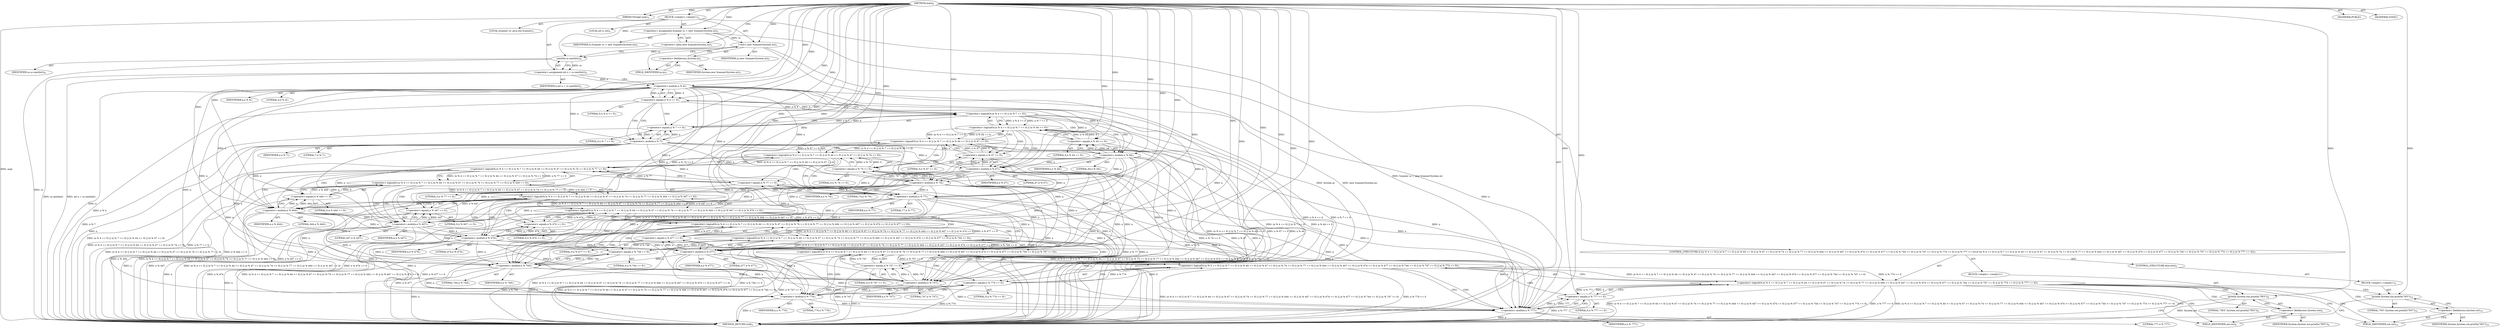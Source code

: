 digraph "main" {  
"19" [label = <(METHOD,main)<SUB>4</SUB>> ]
"20" [label = <(PARAM,String[] args)<SUB>4</SUB>> ]
"21" [label = <(BLOCK,&lt;empty&gt;,&lt;empty&gt;)<SUB>4</SUB>> ]
"4" [label = <(LOCAL,Scanner sc: java.util.Scanner)<SUB>5</SUB>> ]
"22" [label = <(&lt;operator&gt;.assignment,Scanner sc = new Scanner(System.in))<SUB>5</SUB>> ]
"23" [label = <(IDENTIFIER,sc,Scanner sc = new Scanner(System.in))<SUB>5</SUB>> ]
"24" [label = <(&lt;operator&gt;.alloc,new Scanner(System.in))<SUB>5</SUB>> ]
"25" [label = <(&lt;init&gt;,new Scanner(System.in))<SUB>5</SUB>> ]
"3" [label = <(IDENTIFIER,sc,new Scanner(System.in))<SUB>5</SUB>> ]
"26" [label = <(&lt;operator&gt;.fieldAccess,System.in)<SUB>5</SUB>> ]
"27" [label = <(IDENTIFIER,System,new Scanner(System.in))<SUB>5</SUB>> ]
"28" [label = <(FIELD_IDENTIFIER,in,in)<SUB>5</SUB>> ]
"29" [label = <(LOCAL,int n: int)<SUB>6</SUB>> ]
"30" [label = <(&lt;operator&gt;.assignment,int n = sc.nextInt())<SUB>6</SUB>> ]
"31" [label = <(IDENTIFIER,n,int n = sc.nextInt())<SUB>6</SUB>> ]
"32" [label = <(nextInt,sc.nextInt())<SUB>6</SUB>> ]
"33" [label = <(IDENTIFIER,sc,sc.nextInt())<SUB>6</SUB>> ]
"34" [label = <(CONTROL_STRUCTURE,if ((n % 4 == 0) || (n % 7 == 0) || (n % 44 == 0) || (n % 47 == 0) || (n % 74 == 0) || (n % 77 == 0) || (n % 444 == 0) || (n % 447 == 0) || (n % 474 == 0) || (n % 477 == 0) || (n % 744 == 0) || (n % 747 == 0) || (n % 774 == 0) || (n % 777 == 0)),if ((n % 4 == 0) || (n % 7 == 0) || (n % 44 == 0) || (n % 47 == 0) || (n % 74 == 0) || (n % 77 == 0) || (n % 444 == 0) || (n % 447 == 0) || (n % 474 == 0) || (n % 477 == 0) || (n % 744 == 0) || (n % 747 == 0) || (n % 774 == 0) || (n % 777 == 0)))<SUB>7</SUB>> ]
"35" [label = <(&lt;operator&gt;.logicalOr,(n % 4 == 0) || (n % 7 == 0) || (n % 44 == 0) || (n % 47 == 0) || (n % 74 == 0) || (n % 77 == 0) || (n % 444 == 0) || (n % 447 == 0) || (n % 474 == 0) || (n % 477 == 0) || (n % 744 == 0) || (n % 747 == 0) || (n % 774 == 0) || (n % 777 == 0))<SUB>7</SUB>> ]
"36" [label = <(&lt;operator&gt;.logicalOr,(n % 4 == 0) || (n % 7 == 0) || (n % 44 == 0) || (n % 47 == 0) || (n % 74 == 0) || (n % 77 == 0) || (n % 444 == 0) || (n % 447 == 0) || (n % 474 == 0) || (n % 477 == 0) || (n % 744 == 0) || (n % 747 == 0) || (n % 774 == 0))<SUB>7</SUB>> ]
"37" [label = <(&lt;operator&gt;.logicalOr,(n % 4 == 0) || (n % 7 == 0) || (n % 44 == 0) || (n % 47 == 0) || (n % 74 == 0) || (n % 77 == 0) || (n % 444 == 0) || (n % 447 == 0) || (n % 474 == 0) || (n % 477 == 0) || (n % 744 == 0) || (n % 747 == 0))<SUB>7</SUB>> ]
"38" [label = <(&lt;operator&gt;.logicalOr,(n % 4 == 0) || (n % 7 == 0) || (n % 44 == 0) || (n % 47 == 0) || (n % 74 == 0) || (n % 77 == 0) || (n % 444 == 0) || (n % 447 == 0) || (n % 474 == 0) || (n % 477 == 0) || (n % 744 == 0))<SUB>7</SUB>> ]
"39" [label = <(&lt;operator&gt;.logicalOr,(n % 4 == 0) || (n % 7 == 0) || (n % 44 == 0) || (n % 47 == 0) || (n % 74 == 0) || (n % 77 == 0) || (n % 444 == 0) || (n % 447 == 0) || (n % 474 == 0) || (n % 477 == 0))<SUB>7</SUB>> ]
"40" [label = <(&lt;operator&gt;.logicalOr,(n % 4 == 0) || (n % 7 == 0) || (n % 44 == 0) || (n % 47 == 0) || (n % 74 == 0) || (n % 77 == 0) || (n % 444 == 0) || (n % 447 == 0) || (n % 474 == 0))<SUB>7</SUB>> ]
"41" [label = <(&lt;operator&gt;.logicalOr,(n % 4 == 0) || (n % 7 == 0) || (n % 44 == 0) || (n % 47 == 0) || (n % 74 == 0) || (n % 77 == 0) || (n % 444 == 0) || (n % 447 == 0))<SUB>7</SUB>> ]
"42" [label = <(&lt;operator&gt;.logicalOr,(n % 4 == 0) || (n % 7 == 0) || (n % 44 == 0) || (n % 47 == 0) || (n % 74 == 0) || (n % 77 == 0) || (n % 444 == 0))<SUB>7</SUB>> ]
"43" [label = <(&lt;operator&gt;.logicalOr,(n % 4 == 0) || (n % 7 == 0) || (n % 44 == 0) || (n % 47 == 0) || (n % 74 == 0) || (n % 77 == 0))<SUB>7</SUB>> ]
"44" [label = <(&lt;operator&gt;.logicalOr,(n % 4 == 0) || (n % 7 == 0) || (n % 44 == 0) || (n % 47 == 0) || (n % 74 == 0))<SUB>7</SUB>> ]
"45" [label = <(&lt;operator&gt;.logicalOr,(n % 4 == 0) || (n % 7 == 0) || (n % 44 == 0) || (n % 47 == 0))<SUB>7</SUB>> ]
"46" [label = <(&lt;operator&gt;.logicalOr,(n % 4 == 0) || (n % 7 == 0) || (n % 44 == 0))<SUB>7</SUB>> ]
"47" [label = <(&lt;operator&gt;.logicalOr,(n % 4 == 0) || (n % 7 == 0))<SUB>7</SUB>> ]
"48" [label = <(&lt;operator&gt;.equals,n % 4 == 0)<SUB>7</SUB>> ]
"49" [label = <(&lt;operator&gt;.modulo,n % 4)<SUB>7</SUB>> ]
"50" [label = <(IDENTIFIER,n,n % 4)<SUB>7</SUB>> ]
"51" [label = <(LITERAL,4,n % 4)<SUB>7</SUB>> ]
"52" [label = <(LITERAL,0,n % 4 == 0)<SUB>7</SUB>> ]
"53" [label = <(&lt;operator&gt;.equals,n % 7 == 0)<SUB>7</SUB>> ]
"54" [label = <(&lt;operator&gt;.modulo,n % 7)<SUB>7</SUB>> ]
"55" [label = <(IDENTIFIER,n,n % 7)<SUB>7</SUB>> ]
"56" [label = <(LITERAL,7,n % 7)<SUB>7</SUB>> ]
"57" [label = <(LITERAL,0,n % 7 == 0)<SUB>7</SUB>> ]
"58" [label = <(&lt;operator&gt;.equals,n % 44 == 0)<SUB>7</SUB>> ]
"59" [label = <(&lt;operator&gt;.modulo,n % 44)<SUB>7</SUB>> ]
"60" [label = <(IDENTIFIER,n,n % 44)<SUB>7</SUB>> ]
"61" [label = <(LITERAL,44,n % 44)<SUB>7</SUB>> ]
"62" [label = <(LITERAL,0,n % 44 == 0)<SUB>7</SUB>> ]
"63" [label = <(&lt;operator&gt;.equals,n % 47 == 0)<SUB>7</SUB>> ]
"64" [label = <(&lt;operator&gt;.modulo,n % 47)<SUB>7</SUB>> ]
"65" [label = <(IDENTIFIER,n,n % 47)<SUB>7</SUB>> ]
"66" [label = <(LITERAL,47,n % 47)<SUB>7</SUB>> ]
"67" [label = <(LITERAL,0,n % 47 == 0)<SUB>7</SUB>> ]
"68" [label = <(&lt;operator&gt;.equals,n % 74 == 0)<SUB>7</SUB>> ]
"69" [label = <(&lt;operator&gt;.modulo,n % 74)<SUB>7</SUB>> ]
"70" [label = <(IDENTIFIER,n,n % 74)<SUB>7</SUB>> ]
"71" [label = <(LITERAL,74,n % 74)<SUB>7</SUB>> ]
"72" [label = <(LITERAL,0,n % 74 == 0)<SUB>7</SUB>> ]
"73" [label = <(&lt;operator&gt;.equals,n % 77 == 0)<SUB>7</SUB>> ]
"74" [label = <(&lt;operator&gt;.modulo,n % 77)<SUB>7</SUB>> ]
"75" [label = <(IDENTIFIER,n,n % 77)<SUB>7</SUB>> ]
"76" [label = <(LITERAL,77,n % 77)<SUB>7</SUB>> ]
"77" [label = <(LITERAL,0,n % 77 == 0)<SUB>7</SUB>> ]
"78" [label = <(&lt;operator&gt;.equals,n % 444 == 0)<SUB>7</SUB>> ]
"79" [label = <(&lt;operator&gt;.modulo,n % 444)<SUB>7</SUB>> ]
"80" [label = <(IDENTIFIER,n,n % 444)<SUB>7</SUB>> ]
"81" [label = <(LITERAL,444,n % 444)<SUB>7</SUB>> ]
"82" [label = <(LITERAL,0,n % 444 == 0)<SUB>7</SUB>> ]
"83" [label = <(&lt;operator&gt;.equals,n % 447 == 0)<SUB>7</SUB>> ]
"84" [label = <(&lt;operator&gt;.modulo,n % 447)<SUB>7</SUB>> ]
"85" [label = <(IDENTIFIER,n,n % 447)<SUB>7</SUB>> ]
"86" [label = <(LITERAL,447,n % 447)<SUB>7</SUB>> ]
"87" [label = <(LITERAL,0,n % 447 == 0)<SUB>7</SUB>> ]
"88" [label = <(&lt;operator&gt;.equals,n % 474 == 0)<SUB>7</SUB>> ]
"89" [label = <(&lt;operator&gt;.modulo,n % 474)<SUB>7</SUB>> ]
"90" [label = <(IDENTIFIER,n,n % 474)<SUB>7</SUB>> ]
"91" [label = <(LITERAL,474,n % 474)<SUB>7</SUB>> ]
"92" [label = <(LITERAL,0,n % 474 == 0)<SUB>7</SUB>> ]
"93" [label = <(&lt;operator&gt;.equals,n % 477 == 0)<SUB>7</SUB>> ]
"94" [label = <(&lt;operator&gt;.modulo,n % 477)<SUB>7</SUB>> ]
"95" [label = <(IDENTIFIER,n,n % 477)<SUB>7</SUB>> ]
"96" [label = <(LITERAL,477,n % 477)<SUB>7</SUB>> ]
"97" [label = <(LITERAL,0,n % 477 == 0)<SUB>7</SUB>> ]
"98" [label = <(&lt;operator&gt;.equals,n % 744 == 0)<SUB>7</SUB>> ]
"99" [label = <(&lt;operator&gt;.modulo,n % 744)<SUB>7</SUB>> ]
"100" [label = <(IDENTIFIER,n,n % 744)<SUB>7</SUB>> ]
"101" [label = <(LITERAL,744,n % 744)<SUB>7</SUB>> ]
"102" [label = <(LITERAL,0,n % 744 == 0)<SUB>7</SUB>> ]
"103" [label = <(&lt;operator&gt;.equals,n % 747 == 0)<SUB>7</SUB>> ]
"104" [label = <(&lt;operator&gt;.modulo,n % 747)<SUB>7</SUB>> ]
"105" [label = <(IDENTIFIER,n,n % 747)<SUB>7</SUB>> ]
"106" [label = <(LITERAL,747,n % 747)<SUB>7</SUB>> ]
"107" [label = <(LITERAL,0,n % 747 == 0)<SUB>7</SUB>> ]
"108" [label = <(&lt;operator&gt;.equals,n % 774 == 0)<SUB>7</SUB>> ]
"109" [label = <(&lt;operator&gt;.modulo,n % 774)<SUB>7</SUB>> ]
"110" [label = <(IDENTIFIER,n,n % 774)<SUB>7</SUB>> ]
"111" [label = <(LITERAL,774,n % 774)<SUB>7</SUB>> ]
"112" [label = <(LITERAL,0,n % 774 == 0)<SUB>7</SUB>> ]
"113" [label = <(&lt;operator&gt;.equals,n % 777 == 0)<SUB>7</SUB>> ]
"114" [label = <(&lt;operator&gt;.modulo,n % 777)<SUB>7</SUB>> ]
"115" [label = <(IDENTIFIER,n,n % 777)<SUB>7</SUB>> ]
"116" [label = <(LITERAL,777,n % 777)<SUB>7</SUB>> ]
"117" [label = <(LITERAL,0,n % 777 == 0)<SUB>7</SUB>> ]
"118" [label = <(BLOCK,&lt;empty&gt;,&lt;empty&gt;)<SUB>7</SUB>> ]
"119" [label = <(println,System.out.println(&quot;YES&quot;))<SUB>8</SUB>> ]
"120" [label = <(&lt;operator&gt;.fieldAccess,System.out)<SUB>8</SUB>> ]
"121" [label = <(IDENTIFIER,System,System.out.println(&quot;YES&quot;))<SUB>8</SUB>> ]
"122" [label = <(FIELD_IDENTIFIER,out,out)<SUB>8</SUB>> ]
"123" [label = <(LITERAL,&quot;YES&quot;,System.out.println(&quot;YES&quot;))<SUB>8</SUB>> ]
"124" [label = <(CONTROL_STRUCTURE,else,else)<SUB>9</SUB>> ]
"125" [label = <(BLOCK,&lt;empty&gt;,&lt;empty&gt;)<SUB>9</SUB>> ]
"126" [label = <(println,System.out.println(&quot;NO&quot;))<SUB>10</SUB>> ]
"127" [label = <(&lt;operator&gt;.fieldAccess,System.out)<SUB>10</SUB>> ]
"128" [label = <(IDENTIFIER,System,System.out.println(&quot;NO&quot;))<SUB>10</SUB>> ]
"129" [label = <(FIELD_IDENTIFIER,out,out)<SUB>10</SUB>> ]
"130" [label = <(LITERAL,&quot;NO&quot;,System.out.println(&quot;NO&quot;))<SUB>10</SUB>> ]
"131" [label = <(MODIFIER,PUBLIC)> ]
"132" [label = <(MODIFIER,STATIC)> ]
"133" [label = <(METHOD_RETURN,void)<SUB>4</SUB>> ]
  "19" -> "20"  [ label = "AST: "] 
  "19" -> "21"  [ label = "AST: "] 
  "19" -> "131"  [ label = "AST: "] 
  "19" -> "132"  [ label = "AST: "] 
  "19" -> "133"  [ label = "AST: "] 
  "21" -> "4"  [ label = "AST: "] 
  "21" -> "22"  [ label = "AST: "] 
  "21" -> "25"  [ label = "AST: "] 
  "21" -> "29"  [ label = "AST: "] 
  "21" -> "30"  [ label = "AST: "] 
  "21" -> "34"  [ label = "AST: "] 
  "22" -> "23"  [ label = "AST: "] 
  "22" -> "24"  [ label = "AST: "] 
  "25" -> "3"  [ label = "AST: "] 
  "25" -> "26"  [ label = "AST: "] 
  "26" -> "27"  [ label = "AST: "] 
  "26" -> "28"  [ label = "AST: "] 
  "30" -> "31"  [ label = "AST: "] 
  "30" -> "32"  [ label = "AST: "] 
  "32" -> "33"  [ label = "AST: "] 
  "34" -> "35"  [ label = "AST: "] 
  "34" -> "118"  [ label = "AST: "] 
  "34" -> "124"  [ label = "AST: "] 
  "35" -> "36"  [ label = "AST: "] 
  "35" -> "113"  [ label = "AST: "] 
  "36" -> "37"  [ label = "AST: "] 
  "36" -> "108"  [ label = "AST: "] 
  "37" -> "38"  [ label = "AST: "] 
  "37" -> "103"  [ label = "AST: "] 
  "38" -> "39"  [ label = "AST: "] 
  "38" -> "98"  [ label = "AST: "] 
  "39" -> "40"  [ label = "AST: "] 
  "39" -> "93"  [ label = "AST: "] 
  "40" -> "41"  [ label = "AST: "] 
  "40" -> "88"  [ label = "AST: "] 
  "41" -> "42"  [ label = "AST: "] 
  "41" -> "83"  [ label = "AST: "] 
  "42" -> "43"  [ label = "AST: "] 
  "42" -> "78"  [ label = "AST: "] 
  "43" -> "44"  [ label = "AST: "] 
  "43" -> "73"  [ label = "AST: "] 
  "44" -> "45"  [ label = "AST: "] 
  "44" -> "68"  [ label = "AST: "] 
  "45" -> "46"  [ label = "AST: "] 
  "45" -> "63"  [ label = "AST: "] 
  "46" -> "47"  [ label = "AST: "] 
  "46" -> "58"  [ label = "AST: "] 
  "47" -> "48"  [ label = "AST: "] 
  "47" -> "53"  [ label = "AST: "] 
  "48" -> "49"  [ label = "AST: "] 
  "48" -> "52"  [ label = "AST: "] 
  "49" -> "50"  [ label = "AST: "] 
  "49" -> "51"  [ label = "AST: "] 
  "53" -> "54"  [ label = "AST: "] 
  "53" -> "57"  [ label = "AST: "] 
  "54" -> "55"  [ label = "AST: "] 
  "54" -> "56"  [ label = "AST: "] 
  "58" -> "59"  [ label = "AST: "] 
  "58" -> "62"  [ label = "AST: "] 
  "59" -> "60"  [ label = "AST: "] 
  "59" -> "61"  [ label = "AST: "] 
  "63" -> "64"  [ label = "AST: "] 
  "63" -> "67"  [ label = "AST: "] 
  "64" -> "65"  [ label = "AST: "] 
  "64" -> "66"  [ label = "AST: "] 
  "68" -> "69"  [ label = "AST: "] 
  "68" -> "72"  [ label = "AST: "] 
  "69" -> "70"  [ label = "AST: "] 
  "69" -> "71"  [ label = "AST: "] 
  "73" -> "74"  [ label = "AST: "] 
  "73" -> "77"  [ label = "AST: "] 
  "74" -> "75"  [ label = "AST: "] 
  "74" -> "76"  [ label = "AST: "] 
  "78" -> "79"  [ label = "AST: "] 
  "78" -> "82"  [ label = "AST: "] 
  "79" -> "80"  [ label = "AST: "] 
  "79" -> "81"  [ label = "AST: "] 
  "83" -> "84"  [ label = "AST: "] 
  "83" -> "87"  [ label = "AST: "] 
  "84" -> "85"  [ label = "AST: "] 
  "84" -> "86"  [ label = "AST: "] 
  "88" -> "89"  [ label = "AST: "] 
  "88" -> "92"  [ label = "AST: "] 
  "89" -> "90"  [ label = "AST: "] 
  "89" -> "91"  [ label = "AST: "] 
  "93" -> "94"  [ label = "AST: "] 
  "93" -> "97"  [ label = "AST: "] 
  "94" -> "95"  [ label = "AST: "] 
  "94" -> "96"  [ label = "AST: "] 
  "98" -> "99"  [ label = "AST: "] 
  "98" -> "102"  [ label = "AST: "] 
  "99" -> "100"  [ label = "AST: "] 
  "99" -> "101"  [ label = "AST: "] 
  "103" -> "104"  [ label = "AST: "] 
  "103" -> "107"  [ label = "AST: "] 
  "104" -> "105"  [ label = "AST: "] 
  "104" -> "106"  [ label = "AST: "] 
  "108" -> "109"  [ label = "AST: "] 
  "108" -> "112"  [ label = "AST: "] 
  "109" -> "110"  [ label = "AST: "] 
  "109" -> "111"  [ label = "AST: "] 
  "113" -> "114"  [ label = "AST: "] 
  "113" -> "117"  [ label = "AST: "] 
  "114" -> "115"  [ label = "AST: "] 
  "114" -> "116"  [ label = "AST: "] 
  "118" -> "119"  [ label = "AST: "] 
  "119" -> "120"  [ label = "AST: "] 
  "119" -> "123"  [ label = "AST: "] 
  "120" -> "121"  [ label = "AST: "] 
  "120" -> "122"  [ label = "AST: "] 
  "124" -> "125"  [ label = "AST: "] 
  "125" -> "126"  [ label = "AST: "] 
  "126" -> "127"  [ label = "AST: "] 
  "126" -> "130"  [ label = "AST: "] 
  "127" -> "128"  [ label = "AST: "] 
  "127" -> "129"  [ label = "AST: "] 
  "22" -> "28"  [ label = "CFG: "] 
  "25" -> "32"  [ label = "CFG: "] 
  "30" -> "49"  [ label = "CFG: "] 
  "24" -> "22"  [ label = "CFG: "] 
  "26" -> "25"  [ label = "CFG: "] 
  "32" -> "30"  [ label = "CFG: "] 
  "35" -> "122"  [ label = "CFG: "] 
  "35" -> "129"  [ label = "CFG: "] 
  "28" -> "26"  [ label = "CFG: "] 
  "36" -> "35"  [ label = "CFG: "] 
  "36" -> "114"  [ label = "CFG: "] 
  "113" -> "35"  [ label = "CFG: "] 
  "119" -> "133"  [ label = "CFG: "] 
  "37" -> "36"  [ label = "CFG: "] 
  "37" -> "109"  [ label = "CFG: "] 
  "108" -> "36"  [ label = "CFG: "] 
  "114" -> "113"  [ label = "CFG: "] 
  "120" -> "119"  [ label = "CFG: "] 
  "126" -> "133"  [ label = "CFG: "] 
  "38" -> "37"  [ label = "CFG: "] 
  "38" -> "104"  [ label = "CFG: "] 
  "103" -> "37"  [ label = "CFG: "] 
  "109" -> "108"  [ label = "CFG: "] 
  "122" -> "120"  [ label = "CFG: "] 
  "127" -> "126"  [ label = "CFG: "] 
  "39" -> "38"  [ label = "CFG: "] 
  "39" -> "99"  [ label = "CFG: "] 
  "98" -> "38"  [ label = "CFG: "] 
  "104" -> "103"  [ label = "CFG: "] 
  "129" -> "127"  [ label = "CFG: "] 
  "40" -> "39"  [ label = "CFG: "] 
  "40" -> "94"  [ label = "CFG: "] 
  "93" -> "39"  [ label = "CFG: "] 
  "99" -> "98"  [ label = "CFG: "] 
  "41" -> "40"  [ label = "CFG: "] 
  "41" -> "89"  [ label = "CFG: "] 
  "88" -> "40"  [ label = "CFG: "] 
  "94" -> "93"  [ label = "CFG: "] 
  "42" -> "41"  [ label = "CFG: "] 
  "42" -> "84"  [ label = "CFG: "] 
  "83" -> "41"  [ label = "CFG: "] 
  "89" -> "88"  [ label = "CFG: "] 
  "43" -> "42"  [ label = "CFG: "] 
  "43" -> "79"  [ label = "CFG: "] 
  "78" -> "42"  [ label = "CFG: "] 
  "84" -> "83"  [ label = "CFG: "] 
  "44" -> "43"  [ label = "CFG: "] 
  "44" -> "74"  [ label = "CFG: "] 
  "73" -> "43"  [ label = "CFG: "] 
  "79" -> "78"  [ label = "CFG: "] 
  "45" -> "44"  [ label = "CFG: "] 
  "45" -> "69"  [ label = "CFG: "] 
  "68" -> "44"  [ label = "CFG: "] 
  "74" -> "73"  [ label = "CFG: "] 
  "46" -> "45"  [ label = "CFG: "] 
  "46" -> "64"  [ label = "CFG: "] 
  "63" -> "45"  [ label = "CFG: "] 
  "69" -> "68"  [ label = "CFG: "] 
  "47" -> "46"  [ label = "CFG: "] 
  "47" -> "59"  [ label = "CFG: "] 
  "58" -> "46"  [ label = "CFG: "] 
  "64" -> "63"  [ label = "CFG: "] 
  "48" -> "47"  [ label = "CFG: "] 
  "48" -> "54"  [ label = "CFG: "] 
  "53" -> "47"  [ label = "CFG: "] 
  "59" -> "58"  [ label = "CFG: "] 
  "49" -> "48"  [ label = "CFG: "] 
  "54" -> "53"  [ label = "CFG: "] 
  "19" -> "24"  [ label = "CFG: "] 
  "20" -> "133"  [ label = "DDG: args"] 
  "22" -> "133"  [ label = "DDG: Scanner sc = new Scanner(System.in)"] 
  "25" -> "133"  [ label = "DDG: System.in"] 
  "25" -> "133"  [ label = "DDG: new Scanner(System.in)"] 
  "32" -> "133"  [ label = "DDG: sc"] 
  "30" -> "133"  [ label = "DDG: sc.nextInt()"] 
  "30" -> "133"  [ label = "DDG: int n = sc.nextInt()"] 
  "49" -> "133"  [ label = "DDG: n"] 
  "48" -> "133"  [ label = "DDG: n % 4"] 
  "47" -> "133"  [ label = "DDG: n % 4 == 0"] 
  "54" -> "133"  [ label = "DDG: n"] 
  "53" -> "133"  [ label = "DDG: n % 7"] 
  "47" -> "133"  [ label = "DDG: n % 7 == 0"] 
  "46" -> "133"  [ label = "DDG: (n % 4 == 0) || (n % 7 == 0)"] 
  "59" -> "133"  [ label = "DDG: n"] 
  "58" -> "133"  [ label = "DDG: n % 44"] 
  "46" -> "133"  [ label = "DDG: n % 44 == 0"] 
  "45" -> "133"  [ label = "DDG: (n % 4 == 0) || (n % 7 == 0) || (n % 44 == 0)"] 
  "64" -> "133"  [ label = "DDG: n"] 
  "63" -> "133"  [ label = "DDG: n % 47"] 
  "45" -> "133"  [ label = "DDG: n % 47 == 0"] 
  "44" -> "133"  [ label = "DDG: (n % 4 == 0) || (n % 7 == 0) || (n % 44 == 0) || (n % 47 == 0)"] 
  "69" -> "133"  [ label = "DDG: n"] 
  "68" -> "133"  [ label = "DDG: n % 74"] 
  "44" -> "133"  [ label = "DDG: n % 74 == 0"] 
  "43" -> "133"  [ label = "DDG: (n % 4 == 0) || (n % 7 == 0) || (n % 44 == 0) || (n % 47 == 0) || (n % 74 == 0)"] 
  "74" -> "133"  [ label = "DDG: n"] 
  "73" -> "133"  [ label = "DDG: n % 77"] 
  "43" -> "133"  [ label = "DDG: n % 77 == 0"] 
  "42" -> "133"  [ label = "DDG: (n % 4 == 0) || (n % 7 == 0) || (n % 44 == 0) || (n % 47 == 0) || (n % 74 == 0) || (n % 77 == 0)"] 
  "79" -> "133"  [ label = "DDG: n"] 
  "78" -> "133"  [ label = "DDG: n % 444"] 
  "42" -> "133"  [ label = "DDG: n % 444 == 0"] 
  "41" -> "133"  [ label = "DDG: (n % 4 == 0) || (n % 7 == 0) || (n % 44 == 0) || (n % 47 == 0) || (n % 74 == 0) || (n % 77 == 0) || (n % 444 == 0)"] 
  "84" -> "133"  [ label = "DDG: n"] 
  "83" -> "133"  [ label = "DDG: n % 447"] 
  "41" -> "133"  [ label = "DDG: n % 447 == 0"] 
  "40" -> "133"  [ label = "DDG: (n % 4 == 0) || (n % 7 == 0) || (n % 44 == 0) || (n % 47 == 0) || (n % 74 == 0) || (n % 77 == 0) || (n % 444 == 0) || (n % 447 == 0)"] 
  "89" -> "133"  [ label = "DDG: n"] 
  "88" -> "133"  [ label = "DDG: n % 474"] 
  "40" -> "133"  [ label = "DDG: n % 474 == 0"] 
  "39" -> "133"  [ label = "DDG: (n % 4 == 0) || (n % 7 == 0) || (n % 44 == 0) || (n % 47 == 0) || (n % 74 == 0) || (n % 77 == 0) || (n % 444 == 0) || (n % 447 == 0) || (n % 474 == 0)"] 
  "94" -> "133"  [ label = "DDG: n"] 
  "93" -> "133"  [ label = "DDG: n % 477"] 
  "39" -> "133"  [ label = "DDG: n % 477 == 0"] 
  "38" -> "133"  [ label = "DDG: (n % 4 == 0) || (n % 7 == 0) || (n % 44 == 0) || (n % 47 == 0) || (n % 74 == 0) || (n % 77 == 0) || (n % 444 == 0) || (n % 447 == 0) || (n % 474 == 0) || (n % 477 == 0)"] 
  "99" -> "133"  [ label = "DDG: n"] 
  "98" -> "133"  [ label = "DDG: n % 744"] 
  "38" -> "133"  [ label = "DDG: n % 744 == 0"] 
  "37" -> "133"  [ label = "DDG: (n % 4 == 0) || (n % 7 == 0) || (n % 44 == 0) || (n % 47 == 0) || (n % 74 == 0) || (n % 77 == 0) || (n % 444 == 0) || (n % 447 == 0) || (n % 474 == 0) || (n % 477 == 0) || (n % 744 == 0)"] 
  "104" -> "133"  [ label = "DDG: n"] 
  "103" -> "133"  [ label = "DDG: n % 747"] 
  "37" -> "133"  [ label = "DDG: n % 747 == 0"] 
  "36" -> "133"  [ label = "DDG: (n % 4 == 0) || (n % 7 == 0) || (n % 44 == 0) || (n % 47 == 0) || (n % 74 == 0) || (n % 77 == 0) || (n % 444 == 0) || (n % 447 == 0) || (n % 474 == 0) || (n % 477 == 0) || (n % 744 == 0) || (n % 747 == 0)"] 
  "109" -> "133"  [ label = "DDG: n"] 
  "108" -> "133"  [ label = "DDG: n % 774"] 
  "36" -> "133"  [ label = "DDG: n % 774 == 0"] 
  "35" -> "133"  [ label = "DDG: (n % 4 == 0) || (n % 7 == 0) || (n % 44 == 0) || (n % 47 == 0) || (n % 74 == 0) || (n % 77 == 0) || (n % 444 == 0) || (n % 447 == 0) || (n % 474 == 0) || (n % 477 == 0) || (n % 744 == 0) || (n % 747 == 0) || (n % 774 == 0)"] 
  "114" -> "133"  [ label = "DDG: n"] 
  "113" -> "133"  [ label = "DDG: n % 777"] 
  "35" -> "133"  [ label = "DDG: n % 777 == 0"] 
  "35" -> "133"  [ label = "DDG: (n % 4 == 0) || (n % 7 == 0) || (n % 44 == 0) || (n % 47 == 0) || (n % 74 == 0) || (n % 77 == 0) || (n % 444 == 0) || (n % 447 == 0) || (n % 474 == 0) || (n % 477 == 0) || (n % 744 == 0) || (n % 747 == 0) || (n % 774 == 0) || (n % 777 == 0)"] 
  "119" -> "133"  [ label = "DDG: System.out"] 
  "19" -> "20"  [ label = "DDG: "] 
  "19" -> "22"  [ label = "DDG: "] 
  "32" -> "30"  [ label = "DDG: sc"] 
  "22" -> "25"  [ label = "DDG: sc"] 
  "19" -> "25"  [ label = "DDG: "] 
  "25" -> "32"  [ label = "DDG: sc"] 
  "19" -> "32"  [ label = "DDG: "] 
  "36" -> "35"  [ label = "DDG: (n % 4 == 0) || (n % 7 == 0) || (n % 44 == 0) || (n % 47 == 0) || (n % 74 == 0) || (n % 77 == 0) || (n % 444 == 0) || (n % 447 == 0) || (n % 474 == 0) || (n % 477 == 0) || (n % 744 == 0) || (n % 747 == 0)"] 
  "36" -> "35"  [ label = "DDG: n % 774 == 0"] 
  "113" -> "35"  [ label = "DDG: n % 777"] 
  "113" -> "35"  [ label = "DDG: 0"] 
  "37" -> "36"  [ label = "DDG: (n % 4 == 0) || (n % 7 == 0) || (n % 44 == 0) || (n % 47 == 0) || (n % 74 == 0) || (n % 77 == 0) || (n % 444 == 0) || (n % 447 == 0) || (n % 474 == 0) || (n % 477 == 0) || (n % 744 == 0)"] 
  "37" -> "36"  [ label = "DDG: n % 747 == 0"] 
  "108" -> "36"  [ label = "DDG: n % 774"] 
  "108" -> "36"  [ label = "DDG: 0"] 
  "114" -> "113"  [ label = "DDG: n"] 
  "114" -> "113"  [ label = "DDG: 777"] 
  "19" -> "113"  [ label = "DDG: "] 
  "19" -> "119"  [ label = "DDG: "] 
  "38" -> "37"  [ label = "DDG: (n % 4 == 0) || (n % 7 == 0) || (n % 44 == 0) || (n % 47 == 0) || (n % 74 == 0) || (n % 77 == 0) || (n % 444 == 0) || (n % 447 == 0) || (n % 474 == 0) || (n % 477 == 0)"] 
  "38" -> "37"  [ label = "DDG: n % 744 == 0"] 
  "103" -> "37"  [ label = "DDG: n % 747"] 
  "103" -> "37"  [ label = "DDG: 0"] 
  "109" -> "108"  [ label = "DDG: n"] 
  "109" -> "108"  [ label = "DDG: 774"] 
  "19" -> "108"  [ label = "DDG: "] 
  "49" -> "114"  [ label = "DDG: n"] 
  "54" -> "114"  [ label = "DDG: n"] 
  "59" -> "114"  [ label = "DDG: n"] 
  "64" -> "114"  [ label = "DDG: n"] 
  "69" -> "114"  [ label = "DDG: n"] 
  "74" -> "114"  [ label = "DDG: n"] 
  "79" -> "114"  [ label = "DDG: n"] 
  "84" -> "114"  [ label = "DDG: n"] 
  "89" -> "114"  [ label = "DDG: n"] 
  "94" -> "114"  [ label = "DDG: n"] 
  "99" -> "114"  [ label = "DDG: n"] 
  "104" -> "114"  [ label = "DDG: n"] 
  "109" -> "114"  [ label = "DDG: n"] 
  "19" -> "114"  [ label = "DDG: "] 
  "19" -> "126"  [ label = "DDG: "] 
  "39" -> "38"  [ label = "DDG: (n % 4 == 0) || (n % 7 == 0) || (n % 44 == 0) || (n % 47 == 0) || (n % 74 == 0) || (n % 77 == 0) || (n % 444 == 0) || (n % 447 == 0) || (n % 474 == 0)"] 
  "39" -> "38"  [ label = "DDG: n % 477 == 0"] 
  "98" -> "38"  [ label = "DDG: n % 744"] 
  "98" -> "38"  [ label = "DDG: 0"] 
  "104" -> "103"  [ label = "DDG: n"] 
  "104" -> "103"  [ label = "DDG: 747"] 
  "19" -> "103"  [ label = "DDG: "] 
  "49" -> "109"  [ label = "DDG: n"] 
  "54" -> "109"  [ label = "DDG: n"] 
  "59" -> "109"  [ label = "DDG: n"] 
  "64" -> "109"  [ label = "DDG: n"] 
  "69" -> "109"  [ label = "DDG: n"] 
  "74" -> "109"  [ label = "DDG: n"] 
  "79" -> "109"  [ label = "DDG: n"] 
  "84" -> "109"  [ label = "DDG: n"] 
  "89" -> "109"  [ label = "DDG: n"] 
  "94" -> "109"  [ label = "DDG: n"] 
  "99" -> "109"  [ label = "DDG: n"] 
  "104" -> "109"  [ label = "DDG: n"] 
  "19" -> "109"  [ label = "DDG: "] 
  "40" -> "39"  [ label = "DDG: (n % 4 == 0) || (n % 7 == 0) || (n % 44 == 0) || (n % 47 == 0) || (n % 74 == 0) || (n % 77 == 0) || (n % 444 == 0) || (n % 447 == 0)"] 
  "40" -> "39"  [ label = "DDG: n % 474 == 0"] 
  "93" -> "39"  [ label = "DDG: n % 477"] 
  "93" -> "39"  [ label = "DDG: 0"] 
  "99" -> "98"  [ label = "DDG: n"] 
  "99" -> "98"  [ label = "DDG: 744"] 
  "19" -> "98"  [ label = "DDG: "] 
  "49" -> "104"  [ label = "DDG: n"] 
  "54" -> "104"  [ label = "DDG: n"] 
  "59" -> "104"  [ label = "DDG: n"] 
  "64" -> "104"  [ label = "DDG: n"] 
  "69" -> "104"  [ label = "DDG: n"] 
  "74" -> "104"  [ label = "DDG: n"] 
  "79" -> "104"  [ label = "DDG: n"] 
  "84" -> "104"  [ label = "DDG: n"] 
  "89" -> "104"  [ label = "DDG: n"] 
  "94" -> "104"  [ label = "DDG: n"] 
  "99" -> "104"  [ label = "DDG: n"] 
  "19" -> "104"  [ label = "DDG: "] 
  "41" -> "40"  [ label = "DDG: (n % 4 == 0) || (n % 7 == 0) || (n % 44 == 0) || (n % 47 == 0) || (n % 74 == 0) || (n % 77 == 0) || (n % 444 == 0)"] 
  "41" -> "40"  [ label = "DDG: n % 447 == 0"] 
  "88" -> "40"  [ label = "DDG: n % 474"] 
  "88" -> "40"  [ label = "DDG: 0"] 
  "94" -> "93"  [ label = "DDG: n"] 
  "94" -> "93"  [ label = "DDG: 477"] 
  "19" -> "93"  [ label = "DDG: "] 
  "49" -> "99"  [ label = "DDG: n"] 
  "54" -> "99"  [ label = "DDG: n"] 
  "59" -> "99"  [ label = "DDG: n"] 
  "64" -> "99"  [ label = "DDG: n"] 
  "69" -> "99"  [ label = "DDG: n"] 
  "74" -> "99"  [ label = "DDG: n"] 
  "79" -> "99"  [ label = "DDG: n"] 
  "84" -> "99"  [ label = "DDG: n"] 
  "89" -> "99"  [ label = "DDG: n"] 
  "94" -> "99"  [ label = "DDG: n"] 
  "19" -> "99"  [ label = "DDG: "] 
  "42" -> "41"  [ label = "DDG: (n % 4 == 0) || (n % 7 == 0) || (n % 44 == 0) || (n % 47 == 0) || (n % 74 == 0) || (n % 77 == 0)"] 
  "42" -> "41"  [ label = "DDG: n % 444 == 0"] 
  "83" -> "41"  [ label = "DDG: n % 447"] 
  "83" -> "41"  [ label = "DDG: 0"] 
  "89" -> "88"  [ label = "DDG: n"] 
  "89" -> "88"  [ label = "DDG: 474"] 
  "19" -> "88"  [ label = "DDG: "] 
  "49" -> "94"  [ label = "DDG: n"] 
  "54" -> "94"  [ label = "DDG: n"] 
  "59" -> "94"  [ label = "DDG: n"] 
  "64" -> "94"  [ label = "DDG: n"] 
  "69" -> "94"  [ label = "DDG: n"] 
  "74" -> "94"  [ label = "DDG: n"] 
  "79" -> "94"  [ label = "DDG: n"] 
  "84" -> "94"  [ label = "DDG: n"] 
  "89" -> "94"  [ label = "DDG: n"] 
  "19" -> "94"  [ label = "DDG: "] 
  "43" -> "42"  [ label = "DDG: (n % 4 == 0) || (n % 7 == 0) || (n % 44 == 0) || (n % 47 == 0) || (n % 74 == 0)"] 
  "43" -> "42"  [ label = "DDG: n % 77 == 0"] 
  "78" -> "42"  [ label = "DDG: n % 444"] 
  "78" -> "42"  [ label = "DDG: 0"] 
  "84" -> "83"  [ label = "DDG: n"] 
  "84" -> "83"  [ label = "DDG: 447"] 
  "19" -> "83"  [ label = "DDG: "] 
  "49" -> "89"  [ label = "DDG: n"] 
  "54" -> "89"  [ label = "DDG: n"] 
  "59" -> "89"  [ label = "DDG: n"] 
  "64" -> "89"  [ label = "DDG: n"] 
  "69" -> "89"  [ label = "DDG: n"] 
  "74" -> "89"  [ label = "DDG: n"] 
  "79" -> "89"  [ label = "DDG: n"] 
  "84" -> "89"  [ label = "DDG: n"] 
  "19" -> "89"  [ label = "DDG: "] 
  "44" -> "43"  [ label = "DDG: (n % 4 == 0) || (n % 7 == 0) || (n % 44 == 0) || (n % 47 == 0)"] 
  "44" -> "43"  [ label = "DDG: n % 74 == 0"] 
  "73" -> "43"  [ label = "DDG: n % 77"] 
  "73" -> "43"  [ label = "DDG: 0"] 
  "79" -> "78"  [ label = "DDG: n"] 
  "79" -> "78"  [ label = "DDG: 444"] 
  "19" -> "78"  [ label = "DDG: "] 
  "49" -> "84"  [ label = "DDG: n"] 
  "54" -> "84"  [ label = "DDG: n"] 
  "59" -> "84"  [ label = "DDG: n"] 
  "64" -> "84"  [ label = "DDG: n"] 
  "69" -> "84"  [ label = "DDG: n"] 
  "74" -> "84"  [ label = "DDG: n"] 
  "79" -> "84"  [ label = "DDG: n"] 
  "19" -> "84"  [ label = "DDG: "] 
  "45" -> "44"  [ label = "DDG: (n % 4 == 0) || (n % 7 == 0) || (n % 44 == 0)"] 
  "45" -> "44"  [ label = "DDG: n % 47 == 0"] 
  "68" -> "44"  [ label = "DDG: n % 74"] 
  "68" -> "44"  [ label = "DDG: 0"] 
  "74" -> "73"  [ label = "DDG: n"] 
  "74" -> "73"  [ label = "DDG: 77"] 
  "19" -> "73"  [ label = "DDG: "] 
  "49" -> "79"  [ label = "DDG: n"] 
  "54" -> "79"  [ label = "DDG: n"] 
  "59" -> "79"  [ label = "DDG: n"] 
  "64" -> "79"  [ label = "DDG: n"] 
  "69" -> "79"  [ label = "DDG: n"] 
  "74" -> "79"  [ label = "DDG: n"] 
  "19" -> "79"  [ label = "DDG: "] 
  "46" -> "45"  [ label = "DDG: (n % 4 == 0) || (n % 7 == 0)"] 
  "46" -> "45"  [ label = "DDG: n % 44 == 0"] 
  "63" -> "45"  [ label = "DDG: n % 47"] 
  "63" -> "45"  [ label = "DDG: 0"] 
  "69" -> "68"  [ label = "DDG: n"] 
  "69" -> "68"  [ label = "DDG: 74"] 
  "19" -> "68"  [ label = "DDG: "] 
  "49" -> "74"  [ label = "DDG: n"] 
  "54" -> "74"  [ label = "DDG: n"] 
  "59" -> "74"  [ label = "DDG: n"] 
  "64" -> "74"  [ label = "DDG: n"] 
  "69" -> "74"  [ label = "DDG: n"] 
  "19" -> "74"  [ label = "DDG: "] 
  "47" -> "46"  [ label = "DDG: n % 4 == 0"] 
  "47" -> "46"  [ label = "DDG: n % 7 == 0"] 
  "58" -> "46"  [ label = "DDG: n % 44"] 
  "58" -> "46"  [ label = "DDG: 0"] 
  "64" -> "63"  [ label = "DDG: n"] 
  "64" -> "63"  [ label = "DDG: 47"] 
  "19" -> "63"  [ label = "DDG: "] 
  "49" -> "69"  [ label = "DDG: n"] 
  "54" -> "69"  [ label = "DDG: n"] 
  "59" -> "69"  [ label = "DDG: n"] 
  "64" -> "69"  [ label = "DDG: n"] 
  "19" -> "69"  [ label = "DDG: "] 
  "48" -> "47"  [ label = "DDG: n % 4"] 
  "48" -> "47"  [ label = "DDG: 0"] 
  "53" -> "47"  [ label = "DDG: n % 7"] 
  "53" -> "47"  [ label = "DDG: 0"] 
  "59" -> "58"  [ label = "DDG: n"] 
  "59" -> "58"  [ label = "DDG: 44"] 
  "19" -> "58"  [ label = "DDG: "] 
  "49" -> "64"  [ label = "DDG: n"] 
  "54" -> "64"  [ label = "DDG: n"] 
  "59" -> "64"  [ label = "DDG: n"] 
  "19" -> "64"  [ label = "DDG: "] 
  "49" -> "48"  [ label = "DDG: n"] 
  "49" -> "48"  [ label = "DDG: 4"] 
  "19" -> "48"  [ label = "DDG: "] 
  "54" -> "53"  [ label = "DDG: n"] 
  "54" -> "53"  [ label = "DDG: 7"] 
  "19" -> "53"  [ label = "DDG: "] 
  "49" -> "59"  [ label = "DDG: n"] 
  "54" -> "59"  [ label = "DDG: n"] 
  "19" -> "59"  [ label = "DDG: "] 
  "30" -> "49"  [ label = "DDG: n"] 
  "19" -> "49"  [ label = "DDG: "] 
  "49" -> "54"  [ label = "DDG: n"] 
  "19" -> "54"  [ label = "DDG: "] 
  "35" -> "120"  [ label = "CDG: "] 
  "35" -> "122"  [ label = "CDG: "] 
  "35" -> "119"  [ label = "CDG: "] 
  "35" -> "129"  [ label = "CDG: "] 
  "35" -> "126"  [ label = "CDG: "] 
  "35" -> "127"  [ label = "CDG: "] 
  "36" -> "113"  [ label = "CDG: "] 
  "36" -> "114"  [ label = "CDG: "] 
  "37" -> "108"  [ label = "CDG: "] 
  "37" -> "109"  [ label = "CDG: "] 
  "38" -> "103"  [ label = "CDG: "] 
  "38" -> "104"  [ label = "CDG: "] 
  "39" -> "98"  [ label = "CDG: "] 
  "39" -> "99"  [ label = "CDG: "] 
  "40" -> "94"  [ label = "CDG: "] 
  "40" -> "93"  [ label = "CDG: "] 
  "41" -> "89"  [ label = "CDG: "] 
  "41" -> "88"  [ label = "CDG: "] 
  "42" -> "84"  [ label = "CDG: "] 
  "42" -> "83"  [ label = "CDG: "] 
  "43" -> "79"  [ label = "CDG: "] 
  "43" -> "78"  [ label = "CDG: "] 
  "44" -> "73"  [ label = "CDG: "] 
  "44" -> "74"  [ label = "CDG: "] 
  "45" -> "68"  [ label = "CDG: "] 
  "45" -> "69"  [ label = "CDG: "] 
  "46" -> "64"  [ label = "CDG: "] 
  "46" -> "63"  [ label = "CDG: "] 
  "47" -> "59"  [ label = "CDG: "] 
  "47" -> "58"  [ label = "CDG: "] 
  "48" -> "54"  [ label = "CDG: "] 
  "48" -> "53"  [ label = "CDG: "] 
}
